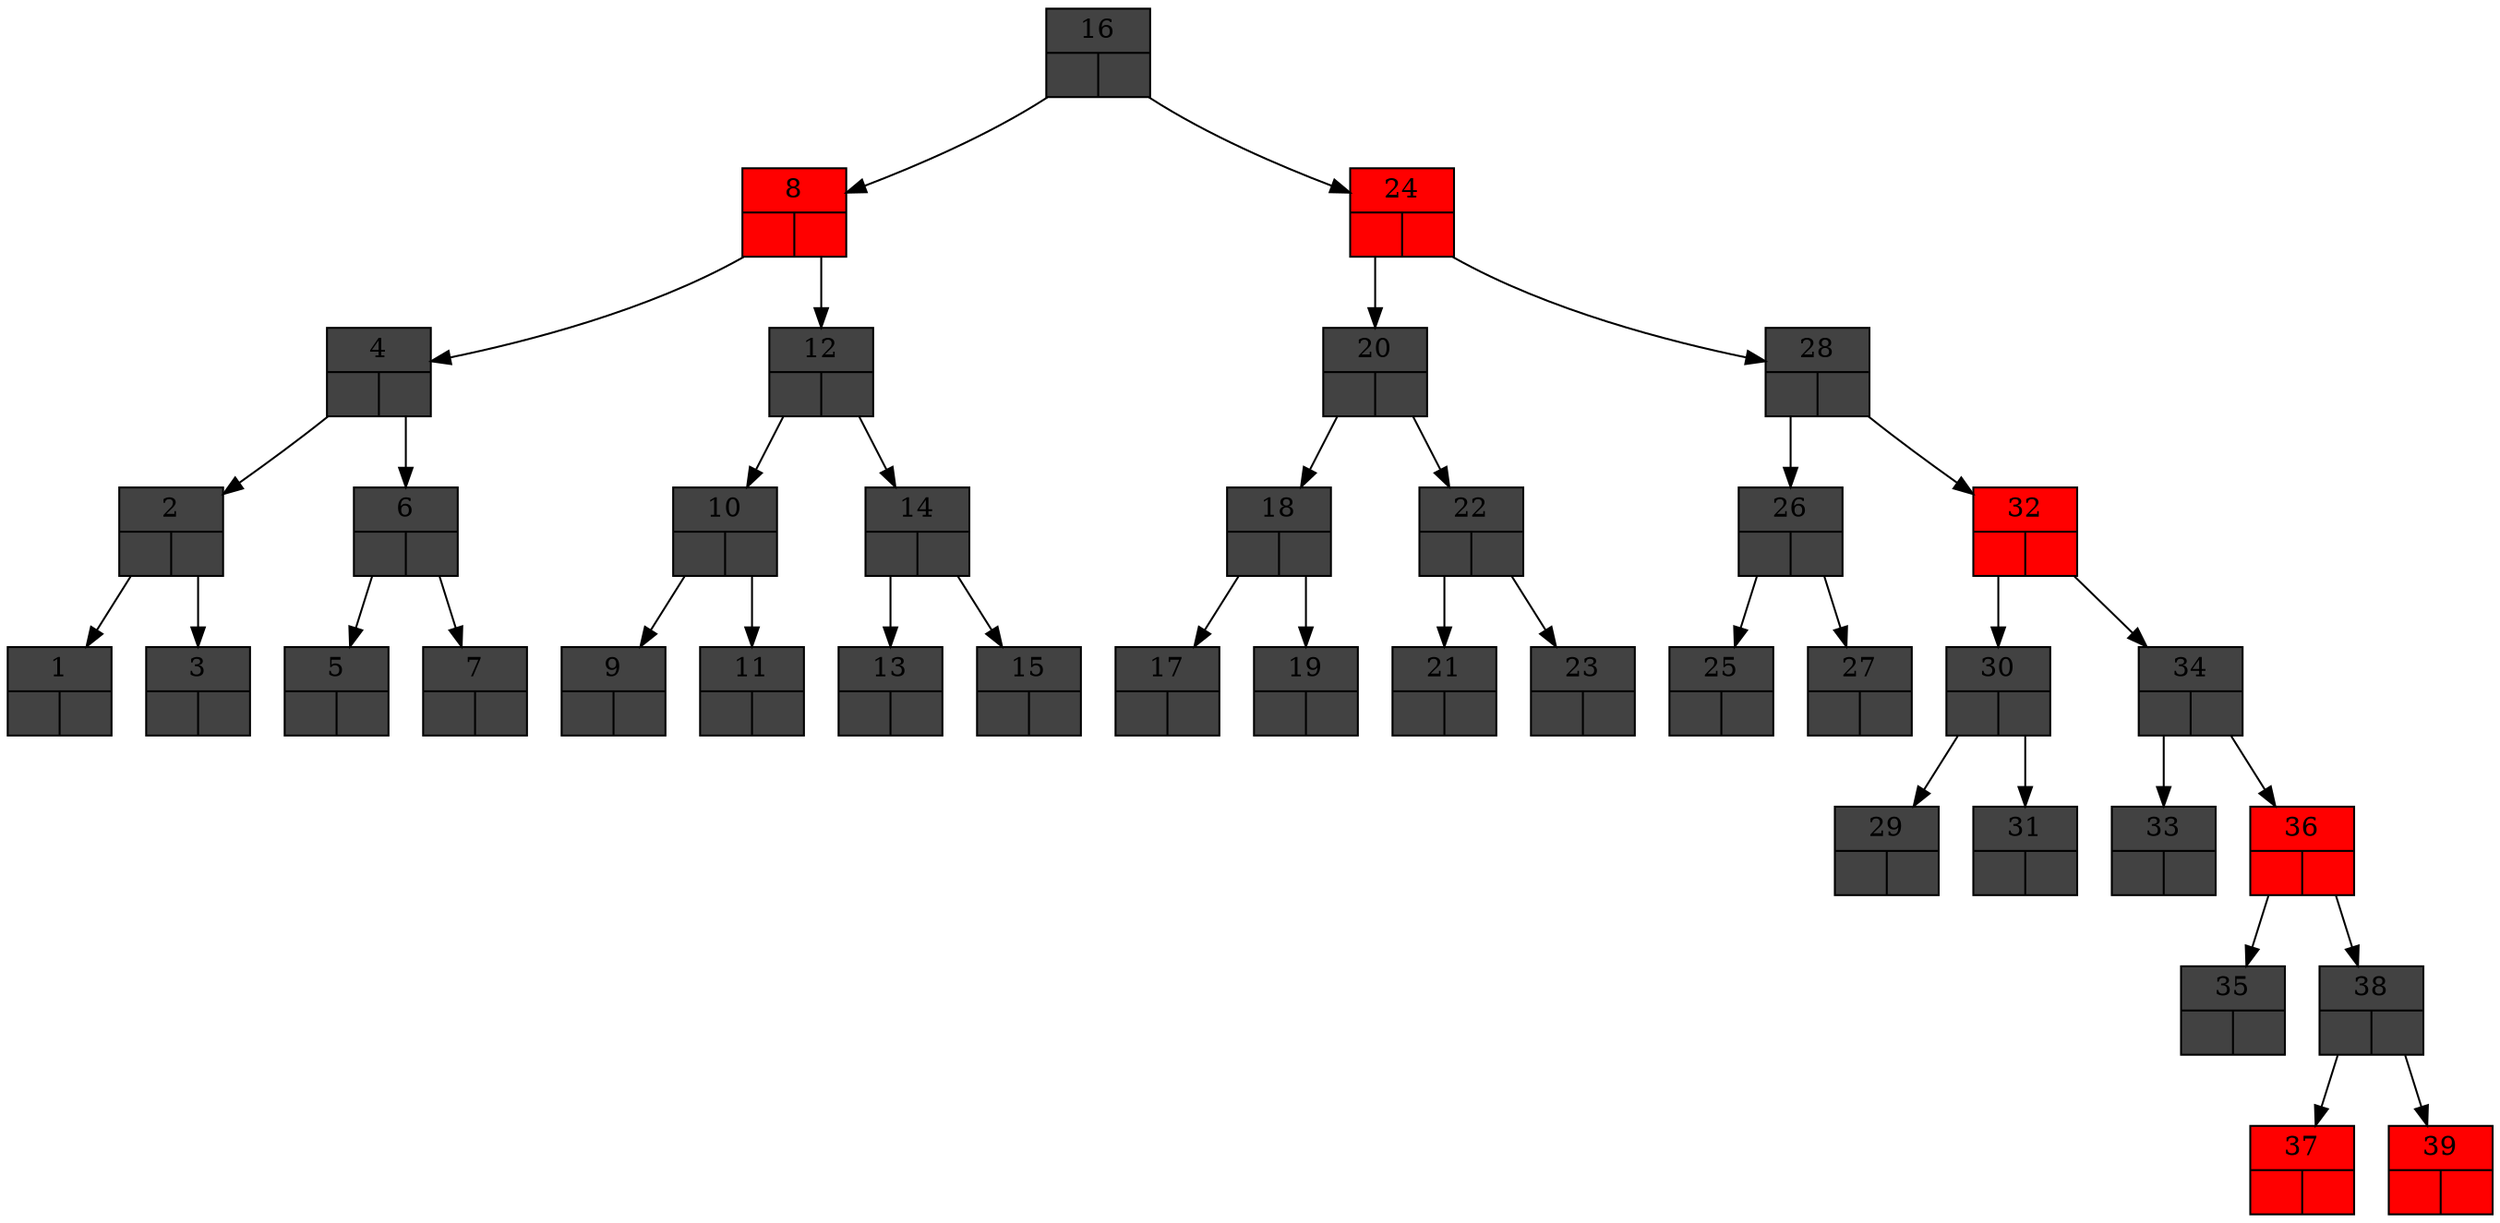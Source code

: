 digraph ll {
	node [shape=record];
	16[style=filled ,fillcolor=grey26 label="{ <data> 16  | { <left>  | <right>  }} "];
	8[style=filled ,fillcolor=red label="{ <data> 8  | { <left>  | <right>  }} "];
	24[style=filled ,fillcolor=red label="{ <data> 24  | { <left>  | <right>  }} "];
	4[style=filled ,fillcolor=grey26 label="{ <data> 4  | { <left>  | <right>  }} "];
	12[style=filled ,fillcolor=grey26 label="{ <data> 12  | { <left>  | <right>  }} "];
	20[style=filled ,fillcolor=grey26 label="{ <data> 20  | { <left>  | <right>  }} "];
	28[style=filled ,fillcolor=grey26 label="{ <data> 28  | { <left>  | <right>  }} "];
	2[style=filled ,fillcolor=grey26 label="{ <data> 2  | { <left>  | <right>  }} "];
	6[style=filled ,fillcolor=grey26 label="{ <data> 6  | { <left>  | <right>  }} "];
	10[style=filled ,fillcolor=grey26 label="{ <data> 10  | { <left>  | <right>  }} "];
	14[style=filled ,fillcolor=grey26 label="{ <data> 14  | { <left>  | <right>  }} "];
	18[style=filled ,fillcolor=grey26 label="{ <data> 18  | { <left>  | <right>  }} "];
	22[style=filled ,fillcolor=grey26 label="{ <data> 22  | { <left>  | <right>  }} "];
	26[style=filled ,fillcolor=grey26 label="{ <data> 26  | { <left>  | <right>  }} "];
	32[style=filled ,fillcolor=red label="{ <data> 32  | { <left>  | <right>  }} "];
	1[style=filled ,fillcolor=grey26 label="{ <data> 1  | { <left>  | <right>  }} "];
	3[style=filled ,fillcolor=grey26 label="{ <data> 3  | { <left>  | <right>  }} "];
	5[style=filled ,fillcolor=grey26 label="{ <data> 5  | { <left>  | <right>  }} "];
	7[style=filled ,fillcolor=grey26 label="{ <data> 7  | { <left>  | <right>  }} "];
	9[style=filled ,fillcolor=grey26 label="{ <data> 9  | { <left>  | <right>  }} "];
	11[style=filled ,fillcolor=grey26 label="{ <data> 11  | { <left>  | <right>  }} "];
	13[style=filled ,fillcolor=grey26 label="{ <data> 13  | { <left>  | <right>  }} "];
	15[style=filled ,fillcolor=grey26 label="{ <data> 15  | { <left>  | <right>  }} "];
	17[style=filled ,fillcolor=grey26 label="{ <data> 17  | { <left>  | <right>  }} "];
	19[style=filled ,fillcolor=grey26 label="{ <data> 19  | { <left>  | <right>  }} "];
	21[style=filled ,fillcolor=grey26 label="{ <data> 21  | { <left>  | <right>  }} "];
	23[style=filled ,fillcolor=grey26 label="{ <data> 23  | { <left>  | <right>  }} "];
	25[style=filled ,fillcolor=grey26 label="{ <data> 25  | { <left>  | <right>  }} "];
	27[style=filled ,fillcolor=grey26 label="{ <data> 27  | { <left>  | <right>  }} "];
	30[style=filled ,fillcolor=grey26 label="{ <data> 30  | { <left>  | <right>  }} "];
	34[style=filled ,fillcolor=grey26 label="{ <data> 34  | { <left>  | <right>  }} "];
	29[style=filled ,fillcolor=grey26 label="{ <data> 29  | { <left>  | <right>  }} "];
	31[style=filled ,fillcolor=grey26 label="{ <data> 31  | { <left>  | <right>  }} "];
	33[style=filled ,fillcolor=grey26 label="{ <data> 33  | { <left>  | <right>  }} "];
	36[style=filled ,fillcolor=red label="{ <data> 36  | { <left>  | <right>  }} "];
	35[style=filled ,fillcolor=grey26 label="{ <data> 35  | { <left>  | <right>  }} "];
	38[style=filled ,fillcolor=grey26 label="{ <data> 38  | { <left>  | <right>  }} "];
	37[style=filled ,fillcolor=red label="{ <data> 37  | { <left>  | <right>  }} "];
	39[style=filled ,fillcolor=red label="{ <data> 39  | { <left>  | <right>  }} "];

	16:left:c -> 8;
	16:right:c -> 24;
	8:left:c -> 4;
	8:right:c -> 12;
	24:left:c -> 20;
	24:right:c -> 28;
	4:left:c -> 2;
	4:right:c -> 6;
	12:left:c -> 10;
	12:right:c -> 14;
	20:left:c -> 18;
	20:right:c -> 22;
	28:left:c -> 26;
	28:right:c -> 32;
	2:left:c -> 1;
	2:right:c -> 3;
	6:left:c -> 5;
	6:right:c -> 7;
	10:left:c -> 9;
	10:right:c -> 11;
	14:left:c -> 13;
	14:right:c -> 15;
	18:left:c -> 17;
	18:right:c -> 19;
	22:left:c -> 21;
	22:right:c -> 23;
	26:left:c -> 25;
	26:right:c -> 27;
	32:left:c -> 30;
	32:right:c -> 34;
	30:left:c -> 29;
	30:right:c -> 31;
	34:left:c -> 33;
	34:right:c -> 36;
	36:left:c -> 35;
	36:right:c -> 38;
	38:left:c -> 37;
	38:right:c -> 39;
}